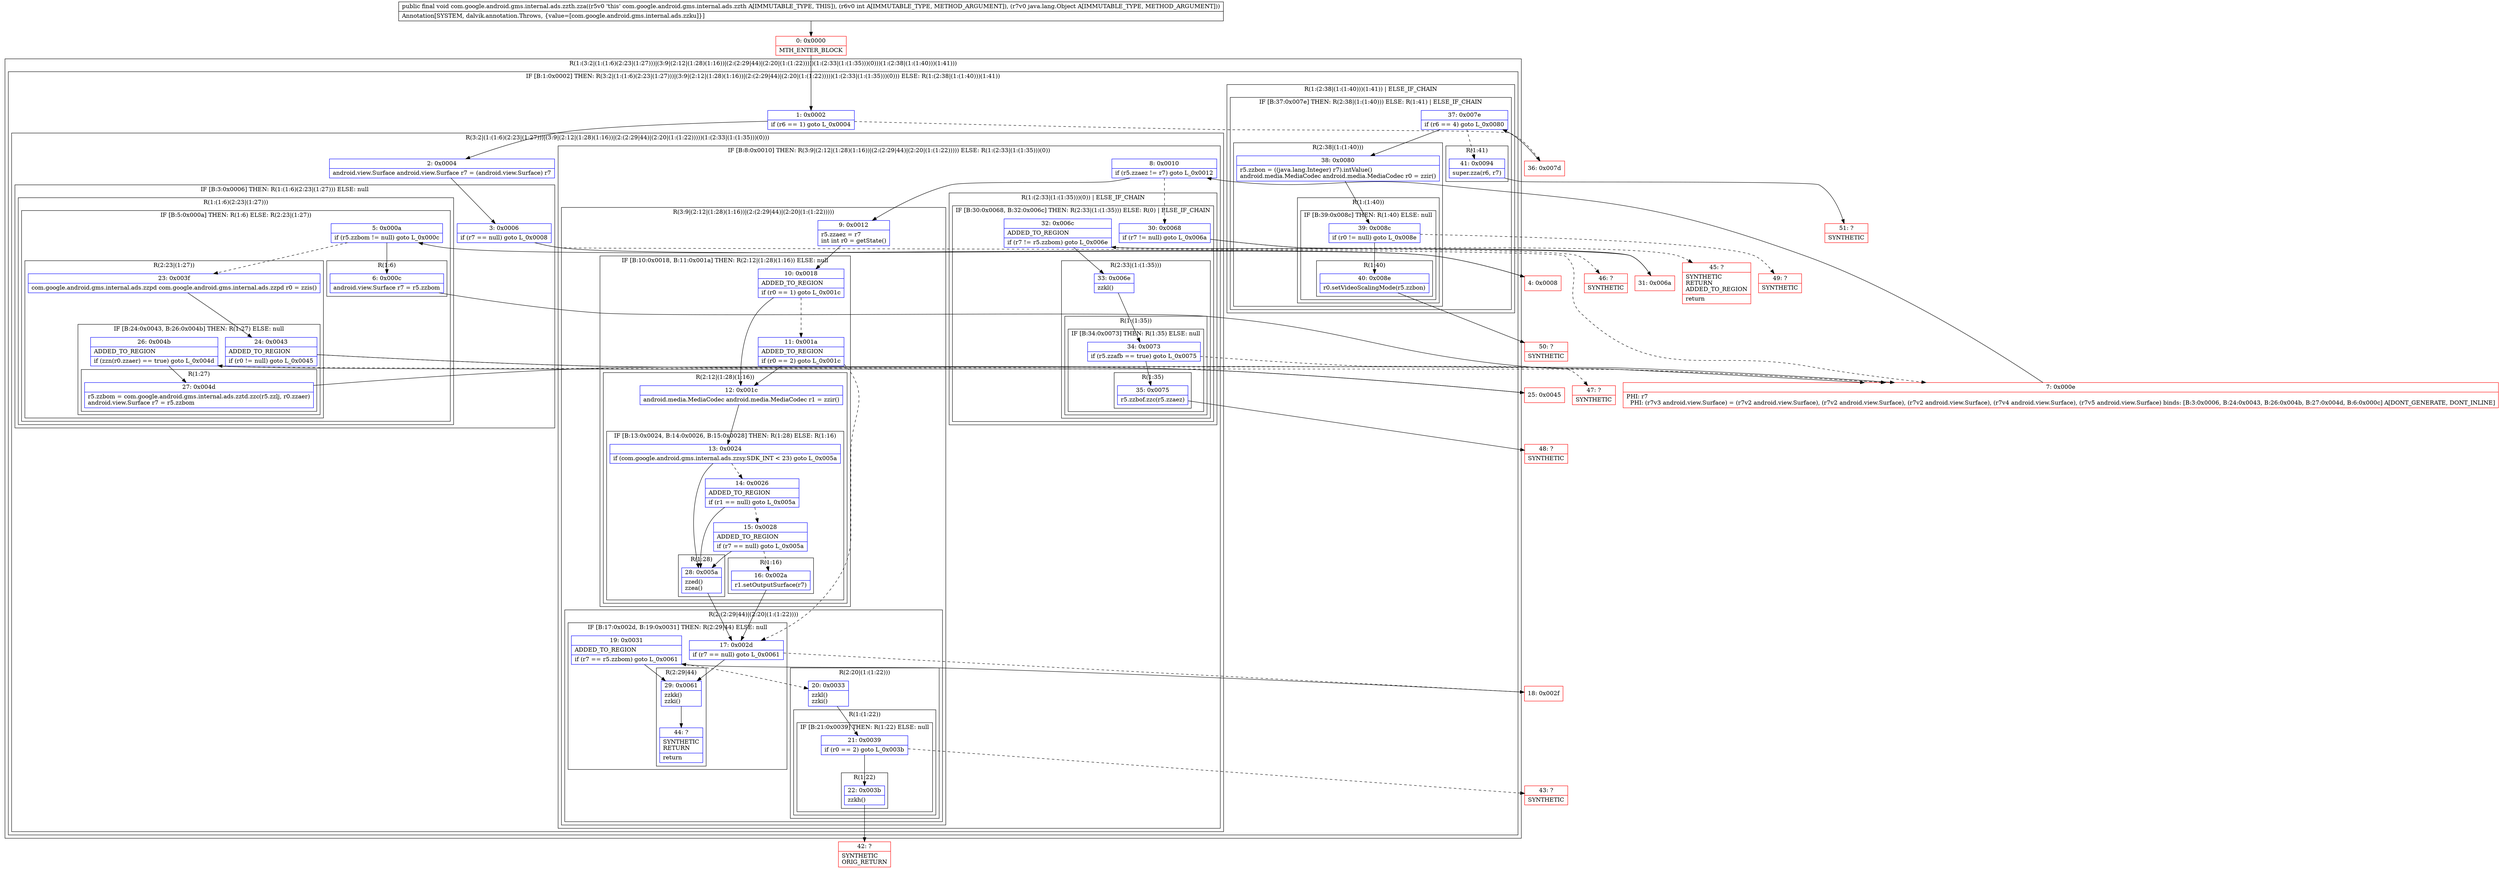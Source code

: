digraph "CFG forcom.google.android.gms.internal.ads.zzth.zza(ILjava\/lang\/Object;)V" {
subgraph cluster_Region_216200900 {
label = "R(1:(3:2|(1:(1:6)(2:23|(1:27)))|(3:9|(2:12|(1:28)(1:16))|(2:(2:29|44)|(2:20|(1:(1:22)))))(1:(2:33|(1:(1:35)))(0)))(1:(2:38|(1:(1:40)))(1:41)))";
node [shape=record,color=blue];
subgraph cluster_IfRegion_470096404 {
label = "IF [B:1:0x0002] THEN: R(3:2|(1:(1:6)(2:23|(1:27)))|(3:9|(2:12|(1:28)(1:16))|(2:(2:29|44)|(2:20|(1:(1:22)))))(1:(2:33|(1:(1:35)))(0))) ELSE: R(1:(2:38|(1:(1:40)))(1:41))";
node [shape=record,color=blue];
Node_1 [shape=record,label="{1\:\ 0x0002|if (r6 == 1) goto L_0x0004\l}"];
subgraph cluster_Region_495293017 {
label = "R(3:2|(1:(1:6)(2:23|(1:27)))|(3:9|(2:12|(1:28)(1:16))|(2:(2:29|44)|(2:20|(1:(1:22)))))(1:(2:33|(1:(1:35)))(0)))";
node [shape=record,color=blue];
Node_2 [shape=record,label="{2\:\ 0x0004|android.view.Surface android.view.Surface r7 = (android.view.Surface) r7\l}"];
subgraph cluster_IfRegion_2069169947 {
label = "IF [B:3:0x0006] THEN: R(1:(1:6)(2:23|(1:27))) ELSE: null";
node [shape=record,color=blue];
Node_3 [shape=record,label="{3\:\ 0x0006|if (r7 == null) goto L_0x0008\l}"];
subgraph cluster_Region_1531850633 {
label = "R(1:(1:6)(2:23|(1:27)))";
node [shape=record,color=blue];
subgraph cluster_IfRegion_600391233 {
label = "IF [B:5:0x000a] THEN: R(1:6) ELSE: R(2:23|(1:27))";
node [shape=record,color=blue];
Node_5 [shape=record,label="{5\:\ 0x000a|if (r5.zzbom != null) goto L_0x000c\l}"];
subgraph cluster_Region_771934574 {
label = "R(1:6)";
node [shape=record,color=blue];
Node_6 [shape=record,label="{6\:\ 0x000c|android.view.Surface r7 = r5.zzbom\l}"];
}
subgraph cluster_Region_997193344 {
label = "R(2:23|(1:27))";
node [shape=record,color=blue];
Node_23 [shape=record,label="{23\:\ 0x003f|com.google.android.gms.internal.ads.zzpd com.google.android.gms.internal.ads.zzpd r0 = zzis()\l}"];
subgraph cluster_IfRegion_723230185 {
label = "IF [B:24:0x0043, B:26:0x004b] THEN: R(1:27) ELSE: null";
node [shape=record,color=blue];
Node_24 [shape=record,label="{24\:\ 0x0043|ADDED_TO_REGION\l|if (r0 != null) goto L_0x0045\l}"];
Node_26 [shape=record,label="{26\:\ 0x004b|ADDED_TO_REGION\l|if (zzn(r0.zzaer) == true) goto L_0x004d\l}"];
subgraph cluster_Region_1019032681 {
label = "R(1:27)";
node [shape=record,color=blue];
Node_27 [shape=record,label="{27\:\ 0x004d|r5.zzbom = com.google.android.gms.internal.ads.zztd.zzc(r5.zzlj, r0.zzaer)\landroid.view.Surface r7 = r5.zzbom\l}"];
}
}
}
}
}
}
subgraph cluster_IfRegion_1249068402 {
label = "IF [B:8:0x0010] THEN: R(3:9|(2:12|(1:28)(1:16))|(2:(2:29|44)|(2:20|(1:(1:22))))) ELSE: R(1:(2:33|(1:(1:35)))(0))";
node [shape=record,color=blue];
Node_8 [shape=record,label="{8\:\ 0x0010|if (r5.zzaez != r7) goto L_0x0012\l}"];
subgraph cluster_Region_523775529 {
label = "R(3:9|(2:12|(1:28)(1:16))|(2:(2:29|44)|(2:20|(1:(1:22)))))";
node [shape=record,color=blue];
Node_9 [shape=record,label="{9\:\ 0x0012|r5.zzaez = r7\lint int r0 = getState()\l}"];
subgraph cluster_IfRegion_320895132 {
label = "IF [B:10:0x0018, B:11:0x001a] THEN: R(2:12|(1:28)(1:16)) ELSE: null";
node [shape=record,color=blue];
Node_10 [shape=record,label="{10\:\ 0x0018|ADDED_TO_REGION\l|if (r0 == 1) goto L_0x001c\l}"];
Node_11 [shape=record,label="{11\:\ 0x001a|ADDED_TO_REGION\l|if (r0 == 2) goto L_0x001c\l}"];
subgraph cluster_Region_128269058 {
label = "R(2:12|(1:28)(1:16))";
node [shape=record,color=blue];
Node_12 [shape=record,label="{12\:\ 0x001c|android.media.MediaCodec android.media.MediaCodec r1 = zzir()\l}"];
subgraph cluster_IfRegion_659152153 {
label = "IF [B:13:0x0024, B:14:0x0026, B:15:0x0028] THEN: R(1:28) ELSE: R(1:16)";
node [shape=record,color=blue];
Node_13 [shape=record,label="{13\:\ 0x0024|if (com.google.android.gms.internal.ads.zzsy.SDK_INT \< 23) goto L_0x005a\l}"];
Node_14 [shape=record,label="{14\:\ 0x0026|ADDED_TO_REGION\l|if (r1 == null) goto L_0x005a\l}"];
Node_15 [shape=record,label="{15\:\ 0x0028|ADDED_TO_REGION\l|if (r7 == null) goto L_0x005a\l}"];
subgraph cluster_Region_939964458 {
label = "R(1:28)";
node [shape=record,color=blue];
Node_28 [shape=record,label="{28\:\ 0x005a|zzed()\lzzea()\l}"];
}
subgraph cluster_Region_1962371892 {
label = "R(1:16)";
node [shape=record,color=blue];
Node_16 [shape=record,label="{16\:\ 0x002a|r1.setOutputSurface(r7)\l}"];
}
}
}
}
subgraph cluster_Region_216514692 {
label = "R(2:(2:29|44)|(2:20|(1:(1:22))))";
node [shape=record,color=blue];
subgraph cluster_IfRegion_612366349 {
label = "IF [B:17:0x002d, B:19:0x0031] THEN: R(2:29|44) ELSE: null";
node [shape=record,color=blue];
Node_17 [shape=record,label="{17\:\ 0x002d|if (r7 == null) goto L_0x0061\l}"];
Node_19 [shape=record,label="{19\:\ 0x0031|ADDED_TO_REGION\l|if (r7 == r5.zzbom) goto L_0x0061\l}"];
subgraph cluster_Region_654279926 {
label = "R(2:29|44)";
node [shape=record,color=blue];
Node_29 [shape=record,label="{29\:\ 0x0061|zzkk()\lzzki()\l}"];
Node_44 [shape=record,label="{44\:\ ?|SYNTHETIC\lRETURN\l|return\l}"];
}
}
subgraph cluster_Region_1286511966 {
label = "R(2:20|(1:(1:22)))";
node [shape=record,color=blue];
Node_20 [shape=record,label="{20\:\ 0x0033|zzkl()\lzzki()\l}"];
subgraph cluster_Region_1105505033 {
label = "R(1:(1:22))";
node [shape=record,color=blue];
subgraph cluster_IfRegion_1556156167 {
label = "IF [B:21:0x0039] THEN: R(1:22) ELSE: null";
node [shape=record,color=blue];
Node_21 [shape=record,label="{21\:\ 0x0039|if (r0 == 2) goto L_0x003b\l}"];
subgraph cluster_Region_1941282897 {
label = "R(1:22)";
node [shape=record,color=blue];
Node_22 [shape=record,label="{22\:\ 0x003b|zzkh()\l}"];
}
}
}
}
}
}
subgraph cluster_Region_691491557 {
label = "R(1:(2:33|(1:(1:35)))(0)) | ELSE_IF_CHAIN\l";
node [shape=record,color=blue];
subgraph cluster_IfRegion_2062078925 {
label = "IF [B:30:0x0068, B:32:0x006c] THEN: R(2:33|(1:(1:35))) ELSE: R(0) | ELSE_IF_CHAIN\l";
node [shape=record,color=blue];
Node_30 [shape=record,label="{30\:\ 0x0068|if (r7 != null) goto L_0x006a\l}"];
Node_32 [shape=record,label="{32\:\ 0x006c|ADDED_TO_REGION\l|if (r7 != r5.zzbom) goto L_0x006e\l}"];
subgraph cluster_Region_298544880 {
label = "R(2:33|(1:(1:35)))";
node [shape=record,color=blue];
Node_33 [shape=record,label="{33\:\ 0x006e|zzkl()\l}"];
subgraph cluster_Region_1964192547 {
label = "R(1:(1:35))";
node [shape=record,color=blue];
subgraph cluster_IfRegion_737846008 {
label = "IF [B:34:0x0073] THEN: R(1:35) ELSE: null";
node [shape=record,color=blue];
Node_34 [shape=record,label="{34\:\ 0x0073|if (r5.zzafb == true) goto L_0x0075\l}"];
subgraph cluster_Region_944340248 {
label = "R(1:35)";
node [shape=record,color=blue];
Node_35 [shape=record,label="{35\:\ 0x0075|r5.zzbof.zzc(r5.zzaez)\l}"];
}
}
}
}
subgraph cluster_Region_1925130255 {
label = "R(0)";
node [shape=record,color=blue];
}
}
}
}
}
subgraph cluster_Region_517572432 {
label = "R(1:(2:38|(1:(1:40)))(1:41)) | ELSE_IF_CHAIN\l";
node [shape=record,color=blue];
subgraph cluster_IfRegion_1623857937 {
label = "IF [B:37:0x007e] THEN: R(2:38|(1:(1:40))) ELSE: R(1:41) | ELSE_IF_CHAIN\l";
node [shape=record,color=blue];
Node_37 [shape=record,label="{37\:\ 0x007e|if (r6 == 4) goto L_0x0080\l}"];
subgraph cluster_Region_1199365308 {
label = "R(2:38|(1:(1:40)))";
node [shape=record,color=blue];
Node_38 [shape=record,label="{38\:\ 0x0080|r5.zzbon = ((java.lang.Integer) r7).intValue()\landroid.media.MediaCodec android.media.MediaCodec r0 = zzir()\l}"];
subgraph cluster_Region_320342957 {
label = "R(1:(1:40))";
node [shape=record,color=blue];
subgraph cluster_IfRegion_701988695 {
label = "IF [B:39:0x008c] THEN: R(1:40) ELSE: null";
node [shape=record,color=blue];
Node_39 [shape=record,label="{39\:\ 0x008c|if (r0 != null) goto L_0x008e\l}"];
subgraph cluster_Region_474556796 {
label = "R(1:40)";
node [shape=record,color=blue];
Node_40 [shape=record,label="{40\:\ 0x008e|r0.setVideoScalingMode(r5.zzbon)\l}"];
}
}
}
}
subgraph cluster_Region_409773713 {
label = "R(1:41)";
node [shape=record,color=blue];
Node_41 [shape=record,label="{41\:\ 0x0094|super.zza(r6, r7)\l}"];
}
}
}
}
}
Node_0 [shape=record,color=red,label="{0\:\ 0x0000|MTH_ENTER_BLOCK\l}"];
Node_4 [shape=record,color=red,label="{4\:\ 0x0008}"];
Node_7 [shape=record,color=red,label="{7\:\ 0x000e|PHI: r7 \l  PHI: (r7v3 android.view.Surface) = (r7v2 android.view.Surface), (r7v2 android.view.Surface), (r7v2 android.view.Surface), (r7v4 android.view.Surface), (r7v5 android.view.Surface) binds: [B:3:0x0006, B:24:0x0043, B:26:0x004b, B:27:0x004d, B:6:0x000c] A[DONT_GENERATE, DONT_INLINE]\l}"];
Node_18 [shape=record,color=red,label="{18\:\ 0x002f}"];
Node_25 [shape=record,color=red,label="{25\:\ 0x0045}"];
Node_31 [shape=record,color=red,label="{31\:\ 0x006a}"];
Node_36 [shape=record,color=red,label="{36\:\ 0x007d}"];
Node_42 [shape=record,color=red,label="{42\:\ ?|SYNTHETIC\lORIG_RETURN\l}"];
Node_43 [shape=record,color=red,label="{43\:\ ?|SYNTHETIC\l}"];
Node_45 [shape=record,color=red,label="{45\:\ ?|SYNTHETIC\lRETURN\lADDED_TO_REGION\l|return\l}"];
Node_46 [shape=record,color=red,label="{46\:\ ?|SYNTHETIC\l}"];
Node_47 [shape=record,color=red,label="{47\:\ ?|SYNTHETIC\l}"];
Node_48 [shape=record,color=red,label="{48\:\ ?|SYNTHETIC\l}"];
Node_49 [shape=record,color=red,label="{49\:\ ?|SYNTHETIC\l}"];
Node_50 [shape=record,color=red,label="{50\:\ ?|SYNTHETIC\l}"];
Node_51 [shape=record,color=red,label="{51\:\ ?|SYNTHETIC\l}"];
MethodNode[shape=record,label="{public final void com.google.android.gms.internal.ads.zzth.zza((r5v0 'this' com.google.android.gms.internal.ads.zzth A[IMMUTABLE_TYPE, THIS]), (r6v0 int A[IMMUTABLE_TYPE, METHOD_ARGUMENT]), (r7v0 java.lang.Object A[IMMUTABLE_TYPE, METHOD_ARGUMENT]))  | Annotation[SYSTEM, dalvik.annotation.Throws, \{value=[com.google.android.gms.internal.ads.zzku]\}]\l}"];
MethodNode -> Node_0;
Node_1 -> Node_2;
Node_1 -> Node_36[style=dashed];
Node_2 -> Node_3;
Node_3 -> Node_4;
Node_3 -> Node_7[style=dashed];
Node_5 -> Node_6;
Node_5 -> Node_23[style=dashed];
Node_6 -> Node_7;
Node_23 -> Node_24;
Node_24 -> Node_7[style=dashed];
Node_24 -> Node_25;
Node_26 -> Node_7[style=dashed];
Node_26 -> Node_27;
Node_27 -> Node_7;
Node_8 -> Node_9;
Node_8 -> Node_30[style=dashed];
Node_9 -> Node_10;
Node_10 -> Node_11[style=dashed];
Node_10 -> Node_12;
Node_11 -> Node_12;
Node_11 -> Node_17[style=dashed];
Node_12 -> Node_13;
Node_13 -> Node_14[style=dashed];
Node_13 -> Node_28;
Node_14 -> Node_15[style=dashed];
Node_14 -> Node_28;
Node_15 -> Node_16[style=dashed];
Node_15 -> Node_28;
Node_28 -> Node_17;
Node_16 -> Node_17;
Node_17 -> Node_18[style=dashed];
Node_17 -> Node_29;
Node_19 -> Node_20[style=dashed];
Node_19 -> Node_29;
Node_29 -> Node_44;
Node_20 -> Node_21;
Node_21 -> Node_22;
Node_21 -> Node_43[style=dashed];
Node_22 -> Node_42;
Node_30 -> Node_31;
Node_30 -> Node_45[style=dashed];
Node_32 -> Node_33;
Node_32 -> Node_46[style=dashed];
Node_33 -> Node_34;
Node_34 -> Node_35;
Node_34 -> Node_47[style=dashed];
Node_35 -> Node_48;
Node_37 -> Node_38;
Node_37 -> Node_41[style=dashed];
Node_38 -> Node_39;
Node_39 -> Node_40;
Node_39 -> Node_49[style=dashed];
Node_40 -> Node_50;
Node_41 -> Node_51;
Node_0 -> Node_1;
Node_4 -> Node_5;
Node_7 -> Node_8;
Node_18 -> Node_19;
Node_25 -> Node_26;
Node_31 -> Node_32;
Node_36 -> Node_37;
}

